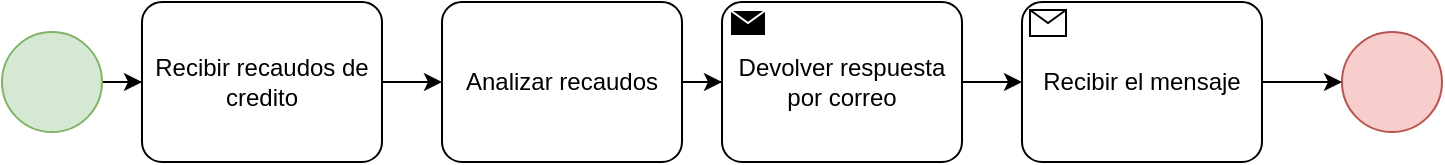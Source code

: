 <mxfile version="14.9.6" type="device"><diagram id="aJi3hdoIbivguelMgqUb" name="Página-1"><mxGraphModel dx="946" dy="631" grid="1" gridSize="10" guides="1" tooltips="1" connect="1" arrows="1" fold="1" page="1" pageScale="1" pageWidth="827" pageHeight="1169" math="0" shadow="0"><root><mxCell id="0"/><mxCell id="1" parent="0"/><mxCell id="54Vq1uRmXZep0ZAcwLno-1" style="edgeStyle=orthogonalEdgeStyle;rounded=0;orthogonalLoop=1;jettySize=auto;html=1;" edge="1" parent="1" source="54Vq1uRmXZep0ZAcwLno-2" target="54Vq1uRmXZep0ZAcwLno-4"><mxGeometry relative="1" as="geometry"/></mxCell><mxCell id="54Vq1uRmXZep0ZAcwLno-2" value="" style="points=[[0.145,0.145,0],[0.5,0,0],[0.855,0.145,0],[1,0.5,0],[0.855,0.855,0],[0.5,1,0],[0.145,0.855,0],[0,0.5,0]];shape=mxgraph.bpmn.event;html=1;verticalLabelPosition=bottom;labelBackgroundColor=#ffffff;verticalAlign=top;align=center;perimeter=ellipsePerimeter;outlineConnect=0;aspect=fixed;outline=standard;symbol=general;fillColor=#d5e8d4;strokeColor=#82b366;" vertex="1" parent="1"><mxGeometry x="50" y="245" width="50" height="50" as="geometry"/></mxCell><mxCell id="54Vq1uRmXZep0ZAcwLno-3" style="edgeStyle=orthogonalEdgeStyle;rounded=0;orthogonalLoop=1;jettySize=auto;html=1;exitX=1;exitY=0.5;exitDx=0;exitDy=0;exitPerimeter=0;" edge="1" parent="1" source="54Vq1uRmXZep0ZAcwLno-4" target="54Vq1uRmXZep0ZAcwLno-7"><mxGeometry relative="1" as="geometry"/></mxCell><mxCell id="54Vq1uRmXZep0ZAcwLno-4" value="Recibir recaudos de credito" style="points=[[0.25,0,0],[0.5,0,0],[0.75,0,0],[1,0.25,0],[1,0.5,0],[1,0.75,0],[0.75,1,0],[0.5,1,0],[0.25,1,0],[0,0.75,0],[0,0.5,0],[0,0.25,0]];shape=mxgraph.bpmn.task;whiteSpace=wrap;rectStyle=rounded;size=10;taskMarker=abstract;" vertex="1" parent="1"><mxGeometry x="120" y="230" width="120" height="80" as="geometry"/></mxCell><mxCell id="54Vq1uRmXZep0ZAcwLno-5" value="" style="points=[[0.145,0.145,0],[0.5,0,0],[0.855,0.145,0],[1,0.5,0],[0.855,0.855,0],[0.5,1,0],[0.145,0.855,0],[0,0.5,0]];shape=mxgraph.bpmn.event;html=1;verticalLabelPosition=bottom;labelBackgroundColor=#ffffff;verticalAlign=top;align=center;perimeter=ellipsePerimeter;outlineConnect=0;aspect=fixed;outline=standard;symbol=general;fillColor=#f8cecc;strokeColor=#b85450;" vertex="1" parent="1"><mxGeometry x="720" y="245" width="50" height="50" as="geometry"/></mxCell><mxCell id="54Vq1uRmXZep0ZAcwLno-6" style="edgeStyle=orthogonalEdgeStyle;rounded=0;orthogonalLoop=1;jettySize=auto;html=1;exitX=1;exitY=0.5;exitDx=0;exitDy=0;exitPerimeter=0;" edge="1" parent="1" source="54Vq1uRmXZep0ZAcwLno-7" target="54Vq1uRmXZep0ZAcwLno-9"><mxGeometry relative="1" as="geometry"/></mxCell><mxCell id="54Vq1uRmXZep0ZAcwLno-7" value="Analizar recaudos" style="points=[[0.25,0,0],[0.5,0,0],[0.75,0,0],[1,0.25,0],[1,0.5,0],[1,0.75,0],[0.75,1,0],[0.5,1,0],[0.25,1,0],[0,0.75,0],[0,0.5,0],[0,0.25,0]];shape=mxgraph.bpmn.task;whiteSpace=wrap;rectStyle=rounded;size=10;taskMarker=abstract;" vertex="1" parent="1"><mxGeometry x="270" y="230" width="120" height="80" as="geometry"/></mxCell><mxCell id="54Vq1uRmXZep0ZAcwLno-8" style="edgeStyle=orthogonalEdgeStyle;rounded=0;orthogonalLoop=1;jettySize=auto;html=1;exitX=1;exitY=0.5;exitDx=0;exitDy=0;exitPerimeter=0;" edge="1" parent="1" source="54Vq1uRmXZep0ZAcwLno-9" target="54Vq1uRmXZep0ZAcwLno-11"><mxGeometry relative="1" as="geometry"/></mxCell><mxCell id="54Vq1uRmXZep0ZAcwLno-9" value="Devolver respuesta por correo" style="points=[[0.25,0,0],[0.5,0,0],[0.75,0,0],[1,0.25,0],[1,0.5,0],[1,0.75,0],[0.75,1,0],[0.5,1,0],[0.25,1,0],[0,0.75,0],[0,0.5,0],[0,0.25,0]];shape=mxgraph.bpmn.task;whiteSpace=wrap;rectStyle=rounded;size=10;taskMarker=send;" vertex="1" parent="1"><mxGeometry x="410" y="230" width="120" height="80" as="geometry"/></mxCell><mxCell id="54Vq1uRmXZep0ZAcwLno-10" style="edgeStyle=orthogonalEdgeStyle;rounded=0;orthogonalLoop=1;jettySize=auto;html=1;exitX=1;exitY=0.5;exitDx=0;exitDy=0;exitPerimeter=0;" edge="1" parent="1" source="54Vq1uRmXZep0ZAcwLno-11" target="54Vq1uRmXZep0ZAcwLno-5"><mxGeometry relative="1" as="geometry"/></mxCell><mxCell id="54Vq1uRmXZep0ZAcwLno-11" value="Recibir el mensaje" style="points=[[0.25,0,0],[0.5,0,0],[0.75,0,0],[1,0.25,0],[1,0.5,0],[1,0.75,0],[0.75,1,0],[0.5,1,0],[0.25,1,0],[0,0.75,0],[0,0.5,0],[0,0.25,0]];shape=mxgraph.bpmn.task;whiteSpace=wrap;rectStyle=rounded;size=10;taskMarker=receive;" vertex="1" parent="1"><mxGeometry x="560" y="230" width="120" height="80" as="geometry"/></mxCell></root></mxGraphModel></diagram></mxfile>